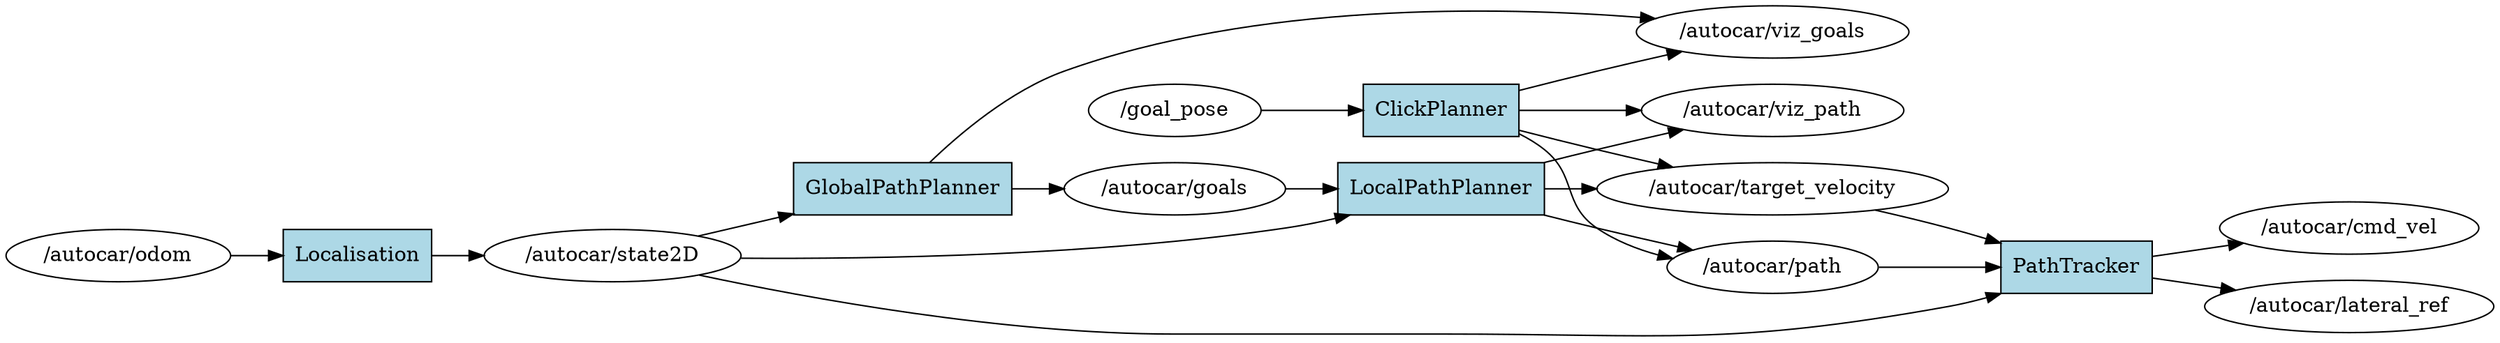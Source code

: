 digraph ROS2_Computation_Graph {
  rankdir=LR;
  node [shape=box, style=filled, fillcolor=lightgray];
  "/autocar/path" [shape=ellipse, fillcolor=white];
  "ClickPlanner" -> "/autocar/path";
  "LocalPathPlanner" -> "/autocar/path";
  "/autocar/path" -> "PathTracker";
  "/autocar/viz_path" [shape=ellipse, fillcolor=white];
  "ClickPlanner" -> "/autocar/viz_path";
  "LocalPathPlanner" -> "/autocar/viz_path";
  "/autocar/viz_goals" [shape=ellipse, fillcolor=white];
  "ClickPlanner" -> "/autocar/viz_goals";
  "GlobalPathPlanner" -> "/autocar/viz_goals";
  "/autocar/target_velocity" [shape=ellipse, fillcolor=white];
  "ClickPlanner" -> "/autocar/target_velocity";
  "LocalPathPlanner" -> "/autocar/target_velocity";
  "/autocar/target_velocity" -> "PathTracker";
  "/goal_pose" [shape=ellipse, fillcolor=white];
  "/goal_pose" -> "ClickPlanner";
  "/autocar/goals" [shape=ellipse, fillcolor=white];
  "GlobalPathPlanner" -> "/autocar/goals";
  "/autocar/goals" -> "LocalPathPlanner";
  "/autocar/state2D" [shape=ellipse, fillcolor=white];
  "Localisation" -> "/autocar/state2D";
  "/autocar/state2D" -> "GlobalPathPlanner";
  "/autocar/state2D" -> "LocalPathPlanner";
  "/autocar/state2D" -> "PathTracker";
  "/autocar/odom" [shape=ellipse, fillcolor=white];
  "/autocar/odom" -> "Localisation";
  "/autocar/cmd_vel" [shape=ellipse, fillcolor=white];
  "PathTracker" -> "/autocar/cmd_vel";
  "/autocar/lateral_ref" [shape=ellipse, fillcolor=white];
  "PathTracker" -> "/autocar/lateral_ref";
  "PathTracker" [shape=box, fillcolor=lightblue];
  "Localisation" [shape=box, fillcolor=lightblue];
  "LocalPathPlanner" [shape=box, fillcolor=lightblue];
  "GlobalPathPlanner" [shape=box, fillcolor=lightblue];
  "ClickPlanner" [shape=box, fillcolor=lightblue];
}